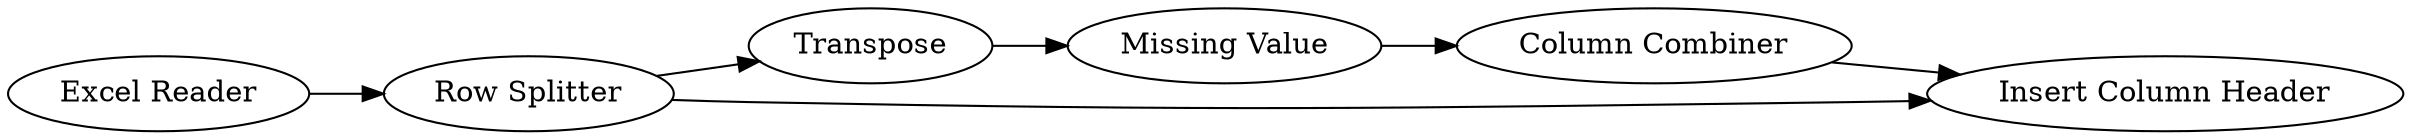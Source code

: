 digraph {
	4 -> 5
	3 -> 4
	2 -> 6
	5 -> 6
	1 -> 2
	2 -> 3
	5 [label="Column Combiner"]
	1 [label="Excel Reader"]
	4 [label="Missing Value"]
	6 [label="Insert Column Header"]
	3 [label=Transpose]
	2 [label="Row Splitter"]
	rankdir=LR
}
